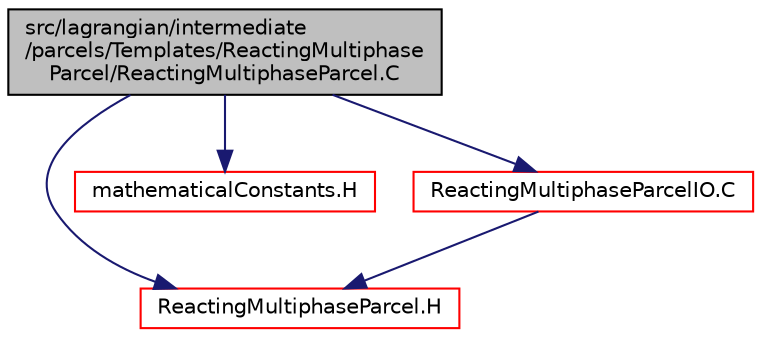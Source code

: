 digraph "src/lagrangian/intermediate/parcels/Templates/ReactingMultiphaseParcel/ReactingMultiphaseParcel.C"
{
  bgcolor="transparent";
  edge [fontname="Helvetica",fontsize="10",labelfontname="Helvetica",labelfontsize="10"];
  node [fontname="Helvetica",fontsize="10",shape=record];
  Node1 [label="src/lagrangian/intermediate\l/parcels/Templates/ReactingMultiphase\lParcel/ReactingMultiphaseParcel.C",height=0.2,width=0.4,color="black", fillcolor="grey75", style="filled", fontcolor="black"];
  Node1 -> Node2 [color="midnightblue",fontsize="10",style="solid",fontname="Helvetica"];
  Node2 [label="ReactingMultiphaseParcel.H",height=0.2,width=0.4,color="red",URL="$a06687.html"];
  Node1 -> Node3 [color="midnightblue",fontsize="10",style="solid",fontname="Helvetica"];
  Node3 [label="mathematicalConstants.H",height=0.2,width=0.4,color="red",URL="$a08286.html"];
  Node1 -> Node4 [color="midnightblue",fontsize="10",style="solid",fontname="Helvetica"];
  Node4 [label="ReactingMultiphaseParcelIO.C",height=0.2,width=0.4,color="red",URL="$a06689.html"];
  Node4 -> Node2 [color="midnightblue",fontsize="10",style="solid",fontname="Helvetica"];
}
